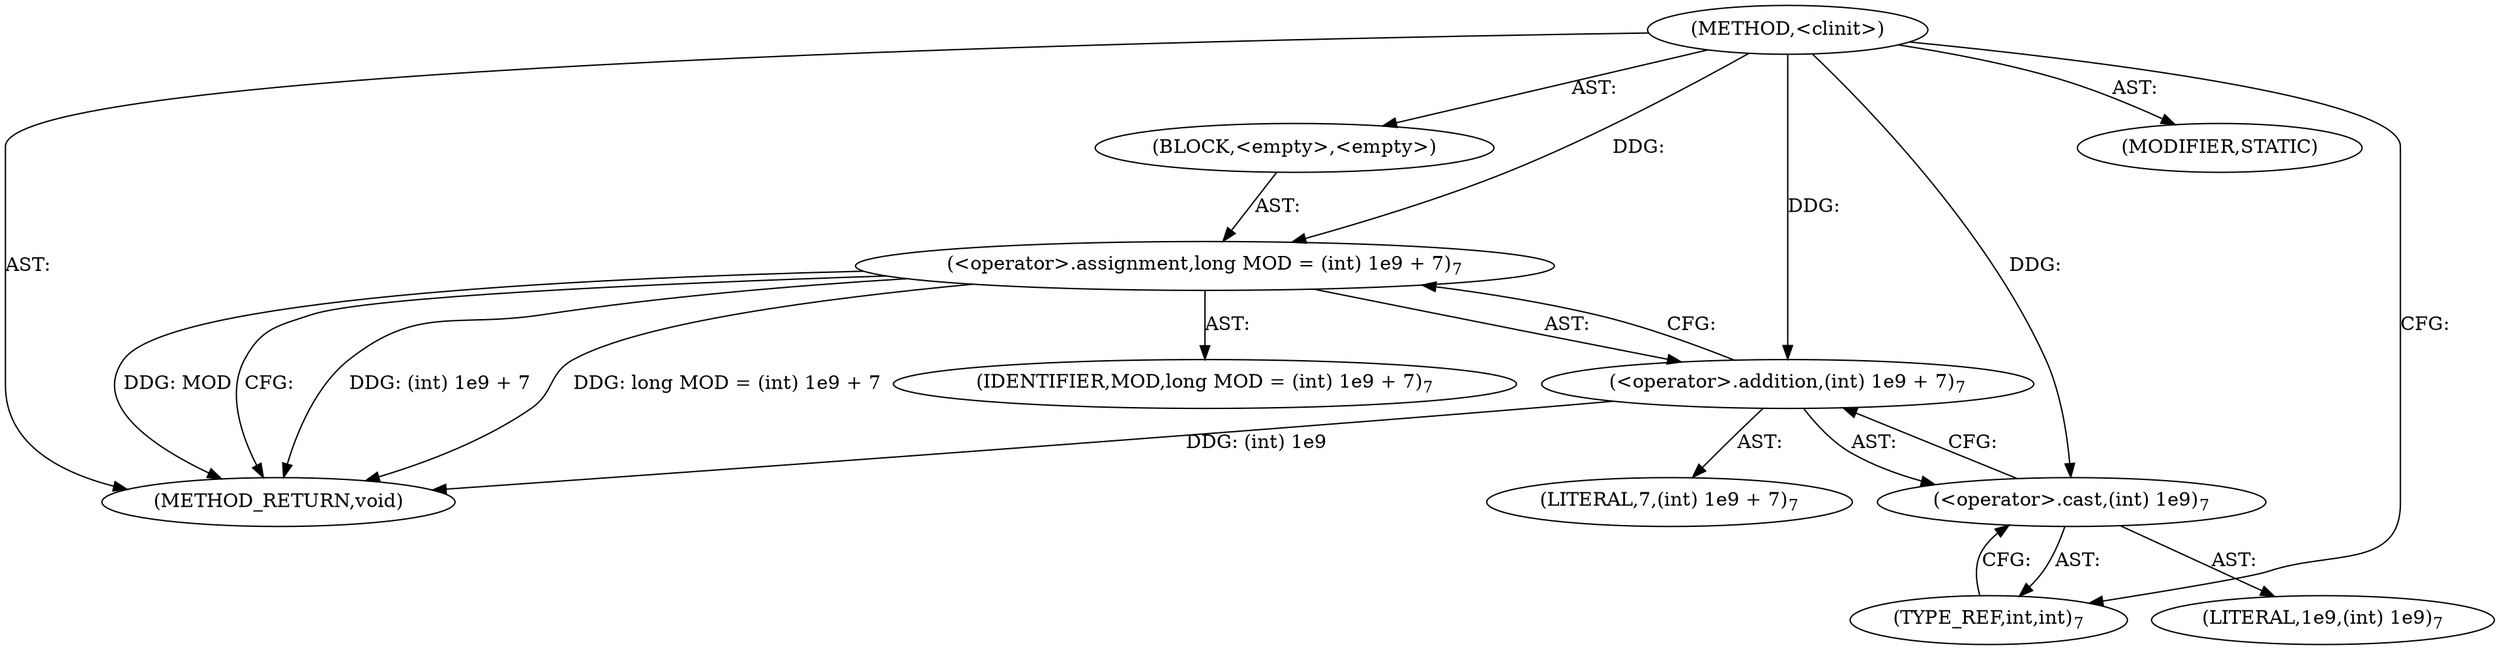 digraph "&lt;clinit&gt;" {  
"372" [label = <(METHOD,&lt;clinit&gt;)> ]
"373" [label = <(BLOCK,&lt;empty&gt;,&lt;empty&gt;)> ]
"374" [label = <(&lt;operator&gt;.assignment,long MOD = (int) 1e9 + 7)<SUB>7</SUB>> ]
"375" [label = <(IDENTIFIER,MOD,long MOD = (int) 1e9 + 7)<SUB>7</SUB>> ]
"376" [label = <(&lt;operator&gt;.addition,(int) 1e9 + 7)<SUB>7</SUB>> ]
"377" [label = <(&lt;operator&gt;.cast,(int) 1e9)<SUB>7</SUB>> ]
"378" [label = <(TYPE_REF,int,int)<SUB>7</SUB>> ]
"379" [label = <(LITERAL,1e9,(int) 1e9)<SUB>7</SUB>> ]
"380" [label = <(LITERAL,7,(int) 1e9 + 7)<SUB>7</SUB>> ]
"381" [label = <(MODIFIER,STATIC)> ]
"382" [label = <(METHOD_RETURN,void)> ]
  "372" -> "373"  [ label = "AST: "] 
  "372" -> "381"  [ label = "AST: "] 
  "372" -> "382"  [ label = "AST: "] 
  "373" -> "374"  [ label = "AST: "] 
  "374" -> "375"  [ label = "AST: "] 
  "374" -> "376"  [ label = "AST: "] 
  "376" -> "377"  [ label = "AST: "] 
  "376" -> "380"  [ label = "AST: "] 
  "377" -> "378"  [ label = "AST: "] 
  "377" -> "379"  [ label = "AST: "] 
  "374" -> "382"  [ label = "CFG: "] 
  "376" -> "374"  [ label = "CFG: "] 
  "377" -> "376"  [ label = "CFG: "] 
  "378" -> "377"  [ label = "CFG: "] 
  "372" -> "378"  [ label = "CFG: "] 
  "376" -> "382"  [ label = "DDG: (int) 1e9"] 
  "374" -> "382"  [ label = "DDG: (int) 1e9 + 7"] 
  "374" -> "382"  [ label = "DDG: long MOD = (int) 1e9 + 7"] 
  "374" -> "382"  [ label = "DDG: MOD"] 
  "372" -> "374"  [ label = "DDG: "] 
  "372" -> "376"  [ label = "DDG: "] 
  "372" -> "377"  [ label = "DDG: "] 
}
